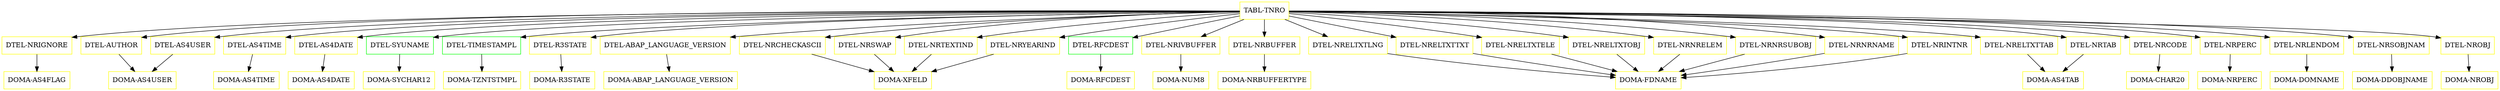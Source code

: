 digraph G {
  "TABL-TNRO" [shape=box,color=yellow];
  "DTEL-NRIGNORE" [shape=box,color=yellow,URL="./DTEL_NRIGNORE.html"];
  "DOMA-AS4FLAG" [shape=box,color=yellow,URL="./DOMA_AS4FLAG.html"];
  "DTEL-AUTHOR" [shape=box,color=yellow,URL="./DTEL_AUTHOR.html"];
  "DOMA-AS4USER" [shape=box,color=yellow,URL="./DOMA_AS4USER.html"];
  "DTEL-AS4TIME" [shape=box,color=yellow,URL="./DTEL_AS4TIME.html"];
  "DOMA-AS4TIME" [shape=box,color=yellow,URL="./DOMA_AS4TIME.html"];
  "DTEL-AS4DATE" [shape=box,color=yellow,URL="./DTEL_AS4DATE.html"];
  "DOMA-AS4DATE" [shape=box,color=yellow,URL="./DOMA_AS4DATE.html"];
  "DTEL-AS4USER" [shape=box,color=yellow,URL="./DTEL_AS4USER.html"];
  "DTEL-SYUNAME" [shape=box,color=green,URL="./DTEL_SYUNAME.html"];
  "DOMA-SYCHAR12" [shape=box,color=yellow,URL="./DOMA_SYCHAR12.html"];
  "DTEL-TIMESTAMPL" [shape=box,color=green,URL="./DTEL_TIMESTAMPL.html"];
  "DOMA-TZNTSTMPL" [shape=box,color=yellow,URL="./DOMA_TZNTSTMPL.html"];
  "DTEL-R3STATE" [shape=box,color=yellow,URL="./DTEL_R3STATE.html"];
  "DOMA-R3STATE" [shape=box,color=yellow,URL="./DOMA_R3STATE.html"];
  "DTEL-ABAP_LANGUAGE_VERSION" [shape=box,color=yellow,URL="./DTEL_ABAP_LANGUAGE_VERSION.html"];
  "DOMA-ABAP_LANGUAGE_VERSION" [shape=box,color=yellow,URL="./DOMA_ABAP_LANGUAGE_VERSION.html"];
  "DTEL-NRCHECKASCII" [shape=box,color=yellow,URL="./DTEL_NRCHECKASCII.html"];
  "DOMA-XFELD" [shape=box,color=yellow,URL="./DOMA_XFELD.html"];
  "DTEL-RFCDEST" [shape=box,color=green,URL="./DTEL_RFCDEST.html"];
  "DOMA-RFCDEST" [shape=box,color=yellow,URL="./DOMA_RFCDEST.html"];
  "DTEL-NRSWAP" [shape=box,color=yellow,URL="./DTEL_NRSWAP.html"];
  "DTEL-NRIVBUFFER" [shape=box,color=yellow,URL="./DTEL_NRIVBUFFER.html"];
  "DOMA-NUM8" [shape=box,color=yellow,URL="./DOMA_NUM8.html"];
  "DTEL-NRBUFFER" [shape=box,color=yellow,URL="./DTEL_NRBUFFER.html"];
  "DOMA-NRBUFFERTYPE" [shape=box,color=yellow,URL="./DOMA_NRBUFFERTYPE.html"];
  "DTEL-NRELTXTLNG" [shape=box,color=yellow,URL="./DTEL_NRELTXTLNG.html"];
  "DOMA-FDNAME" [shape=box,color=yellow,URL="./DOMA_FDNAME.html"];
  "DTEL-NRELTXTTXT" [shape=box,color=yellow,URL="./DTEL_NRELTXTTXT.html"];
  "DTEL-NRELTXTELE" [shape=box,color=yellow,URL="./DTEL_NRELTXTELE.html"];
  "DTEL-NRELTXTOBJ" [shape=box,color=yellow,URL="./DTEL_NRELTXTOBJ.html"];
  "DTEL-NRELTXTTAB" [shape=box,color=yellow,URL="./DTEL_NRELTXTTAB.html"];
  "DOMA-AS4TAB" [shape=box,color=yellow,URL="./DOMA_AS4TAB.html"];
  "DTEL-NRTEXTIND" [shape=box,color=yellow,URL="./DTEL_NRTEXTIND.html"];
  "DTEL-NRCODE" [shape=box,color=yellow,URL="./DTEL_NRCODE.html"];
  "DOMA-CHAR20" [shape=box,color=yellow,URL="./DOMA_CHAR20.html"];
  "DTEL-NRPERC" [shape=box,color=yellow,URL="./DTEL_NRPERC.html"];
  "DOMA-NRPERC" [shape=box,color=yellow,URL="./DOMA_NRPERC.html"];
  "DTEL-NRLENDOM" [shape=box,color=yellow,URL="./DTEL_NRLENDOM.html"];
  "DOMA-DOMNAME" [shape=box,color=yellow,URL="./DOMA_DOMNAME.html"];
  "DTEL-NRYEARIND" [shape=box,color=yellow,URL="./DTEL_NRYEARIND.html"];
  "DTEL-NRNRELEM" [shape=box,color=yellow,URL="./DTEL_NRNRELEM.html"];
  "DTEL-NRNRSUBOBJ" [shape=box,color=yellow,URL="./DTEL_NRNRSUBOBJ.html"];
  "DTEL-NRNRNAME" [shape=box,color=yellow,URL="./DTEL_NRNRNAME.html"];
  "DTEL-NRINTNR" [shape=box,color=yellow,URL="./DTEL_NRINTNR.html"];
  "DTEL-NRTAB" [shape=box,color=yellow,URL="./DTEL_NRTAB.html"];
  "DTEL-NRSOBJNAM" [shape=box,color=yellow,URL="./DTEL_NRSOBJNAM.html"];
  "DOMA-DDOBJNAME" [shape=box,color=yellow,URL="./DOMA_DDOBJNAME.html"];
  "DTEL-NROBJ" [shape=box,color=yellow,URL="./DTEL_NROBJ.html"];
  "DOMA-NROBJ" [shape=box,color=yellow,URL="./DOMA_NROBJ.html"];
  "TABL-TNRO" -> "DTEL-NROBJ";
  "TABL-TNRO" -> "DTEL-NRSOBJNAM";
  "TABL-TNRO" -> "DTEL-NRTAB";
  "TABL-TNRO" -> "DTEL-NRINTNR";
  "TABL-TNRO" -> "DTEL-NRNRNAME";
  "TABL-TNRO" -> "DTEL-NRNRSUBOBJ";
  "TABL-TNRO" -> "DTEL-NRNRELEM";
  "TABL-TNRO" -> "DTEL-NRYEARIND";
  "TABL-TNRO" -> "DTEL-NRLENDOM";
  "TABL-TNRO" -> "DTEL-NRPERC";
  "TABL-TNRO" -> "DTEL-NRCODE";
  "TABL-TNRO" -> "DTEL-NRTEXTIND";
  "TABL-TNRO" -> "DTEL-NRELTXTTAB";
  "TABL-TNRO" -> "DTEL-NRELTXTOBJ";
  "TABL-TNRO" -> "DTEL-NRELTXTELE";
  "TABL-TNRO" -> "DTEL-NRELTXTTXT";
  "TABL-TNRO" -> "DTEL-NRELTXTLNG";
  "TABL-TNRO" -> "DTEL-NRBUFFER";
  "TABL-TNRO" -> "DTEL-NRIVBUFFER";
  "TABL-TNRO" -> "DTEL-NRSWAP";
  "TABL-TNRO" -> "DTEL-RFCDEST";
  "TABL-TNRO" -> "DTEL-NRCHECKASCII";
  "TABL-TNRO" -> "DTEL-ABAP_LANGUAGE_VERSION";
  "TABL-TNRO" -> "DTEL-R3STATE";
  "TABL-TNRO" -> "DTEL-TIMESTAMPL";
  "TABL-TNRO" -> "DTEL-SYUNAME";
  "TABL-TNRO" -> "DTEL-AS4USER";
  "TABL-TNRO" -> "DTEL-AS4DATE";
  "TABL-TNRO" -> "DTEL-AS4TIME";
  "TABL-TNRO" -> "DTEL-AUTHOR";
  "TABL-TNRO" -> "DTEL-NRIGNORE";
  "DTEL-NRIGNORE" -> "DOMA-AS4FLAG";
  "DTEL-AUTHOR" -> "DOMA-AS4USER";
  "DTEL-AS4TIME" -> "DOMA-AS4TIME";
  "DTEL-AS4DATE" -> "DOMA-AS4DATE";
  "DTEL-AS4USER" -> "DOMA-AS4USER";
  "DTEL-SYUNAME" -> "DOMA-SYCHAR12";
  "DTEL-TIMESTAMPL" -> "DOMA-TZNTSTMPL";
  "DTEL-R3STATE" -> "DOMA-R3STATE";
  "DTEL-ABAP_LANGUAGE_VERSION" -> "DOMA-ABAP_LANGUAGE_VERSION";
  "DTEL-NRCHECKASCII" -> "DOMA-XFELD";
  "DTEL-RFCDEST" -> "DOMA-RFCDEST";
  "DTEL-NRSWAP" -> "DOMA-XFELD";
  "DTEL-NRIVBUFFER" -> "DOMA-NUM8";
  "DTEL-NRBUFFER" -> "DOMA-NRBUFFERTYPE";
  "DTEL-NRELTXTLNG" -> "DOMA-FDNAME";
  "DTEL-NRELTXTTXT" -> "DOMA-FDNAME";
  "DTEL-NRELTXTELE" -> "DOMA-FDNAME";
  "DTEL-NRELTXTOBJ" -> "DOMA-FDNAME";
  "DTEL-NRELTXTTAB" -> "DOMA-AS4TAB";
  "DTEL-NRTEXTIND" -> "DOMA-XFELD";
  "DTEL-NRCODE" -> "DOMA-CHAR20";
  "DTEL-NRPERC" -> "DOMA-NRPERC";
  "DTEL-NRLENDOM" -> "DOMA-DOMNAME";
  "DTEL-NRYEARIND" -> "DOMA-XFELD";
  "DTEL-NRNRELEM" -> "DOMA-FDNAME";
  "DTEL-NRNRSUBOBJ" -> "DOMA-FDNAME";
  "DTEL-NRNRNAME" -> "DOMA-FDNAME";
  "DTEL-NRINTNR" -> "DOMA-FDNAME";
  "DTEL-NRTAB" -> "DOMA-AS4TAB";
  "DTEL-NRSOBJNAM" -> "DOMA-DDOBJNAME";
  "DTEL-NROBJ" -> "DOMA-NROBJ";
}
